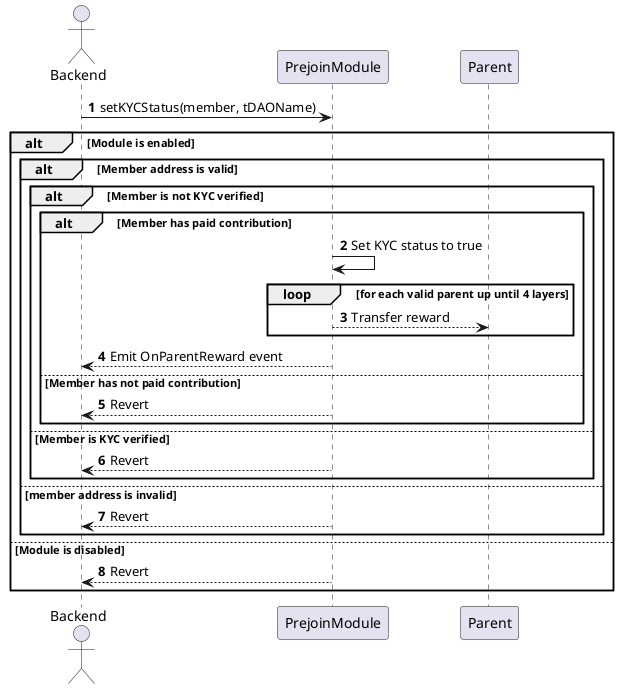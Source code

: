 @startuml Set KYC
autonumber

actor Backend

Backend -> PrejoinModule: setKYCStatus(member, tDAOName)

alt Module is enabled
    alt Member address is valid
        alt Member is not KYC verified
            alt Member has paid contribution

                PrejoinModule -> PrejoinModule: Set KYC status to true
        
                loop for each valid parent up until 4 layers
                    PrejoinModule --> Parent: Transfer reward
                end

                PrejoinModule --> Backend: Emit OnParentReward event 

            else Member has not paid contribution
                PrejoinModule --> Backend: Revert
            end

        else Member is KYC verified
            PrejoinModule --> Backend: Revert            
        end    
    
    else member address is invalid
      PrejoinModule --> Backend: Revert    
    end

else Module is disabled
    PrejoinModule --> Backend: Revert
end

@enduml    
